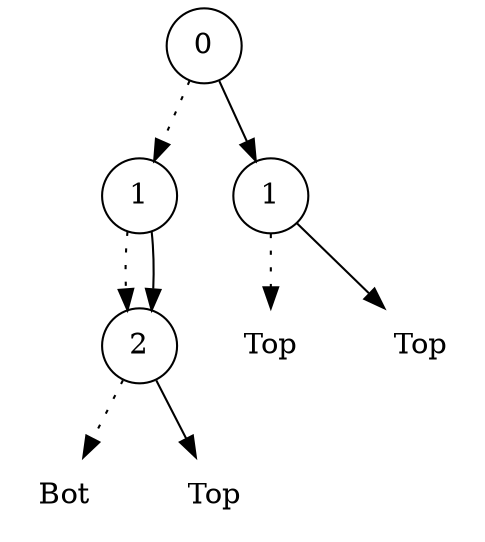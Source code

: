 digraph ZDD {
  node [shape = none, label="Bot"]; N1;
  node [shape = none, label="Top"]; N2;
  node [shape = circle, label="2"]; N3;
  N3 -> N1 [style = dotted];
  N3 -> N2;
  node [shape = circle, label="1"]; N4;
  N4 -> N3 [style = dotted];
  N4 -> N3;
  node [shape = none, label="Top"]; N5;
  node [shape = none, label="Top"]; N6;
  node [shape = circle, label="1"]; N7;
  N7 -> N5 [style = dotted];
  N7 -> N6;
  node [shape = circle, label="0"]; N8;
  N8 -> N4 [style = dotted];
  N8 -> N7;
  }

